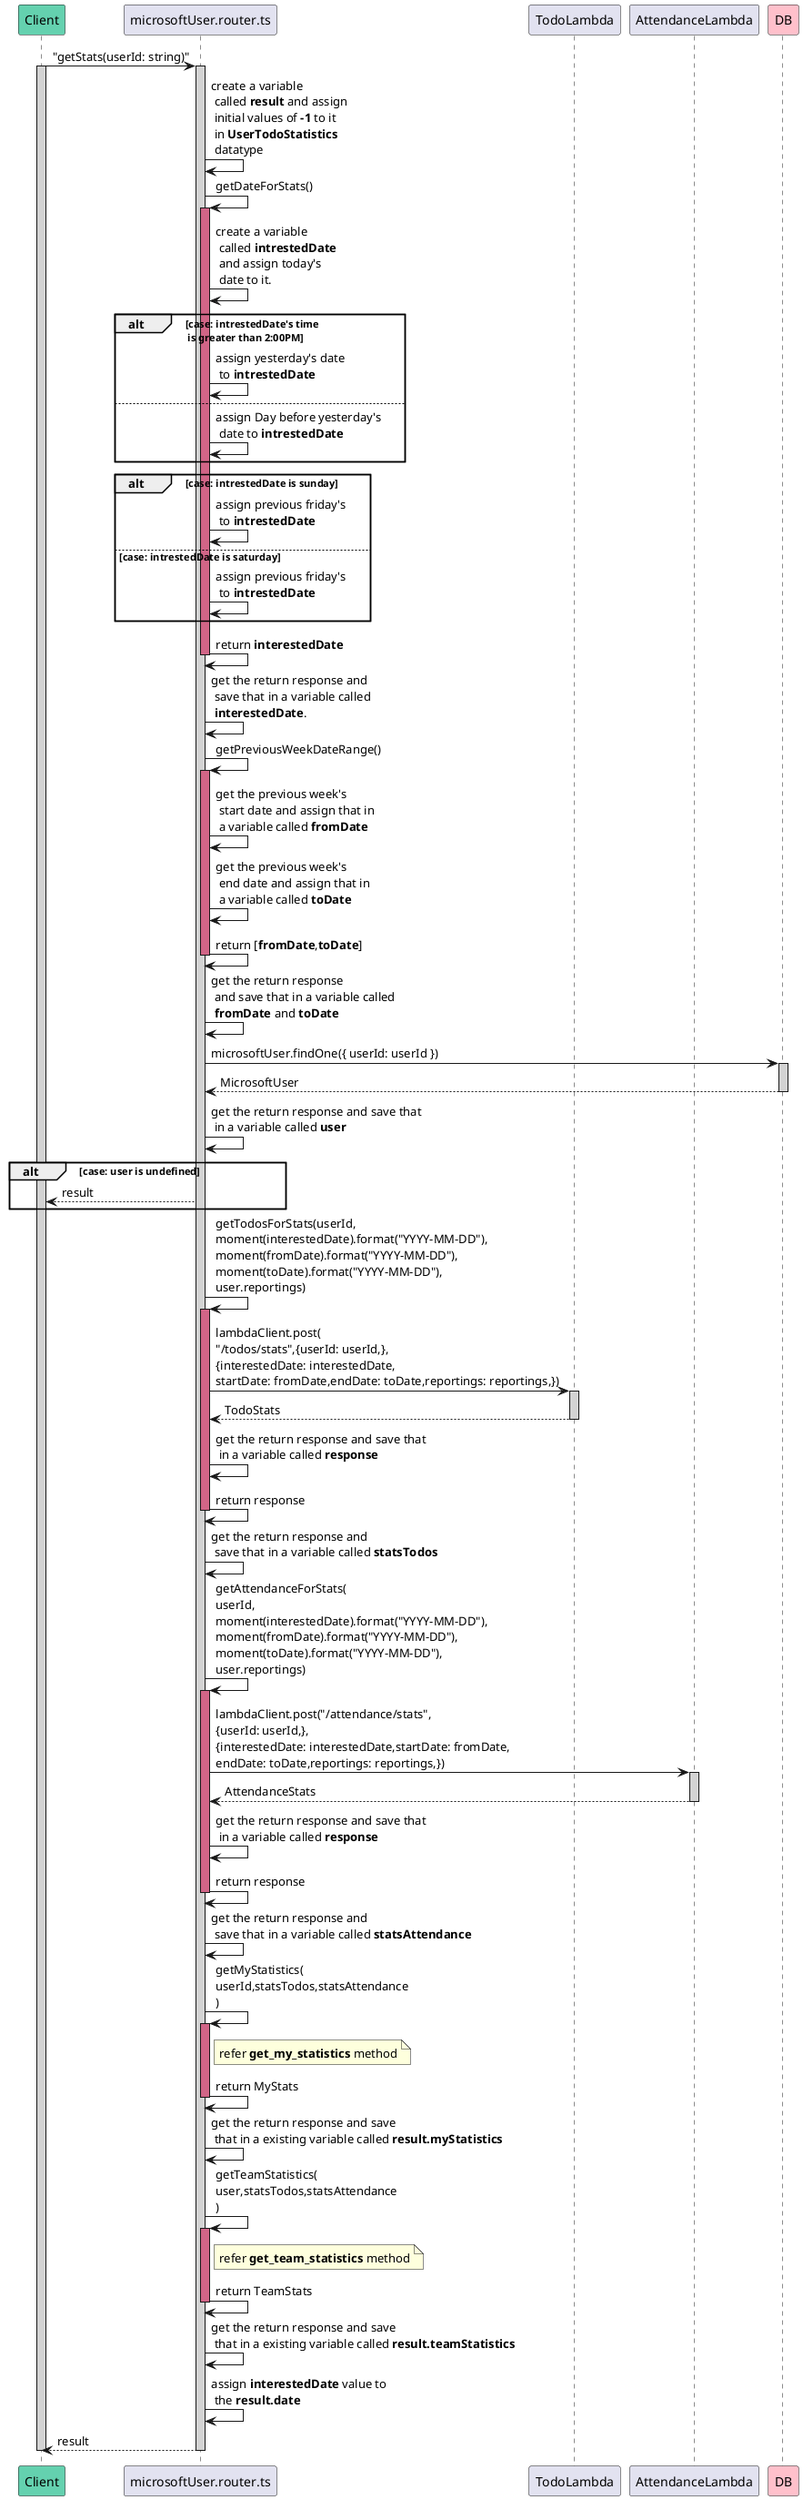 @startuml get stats method
participant Client #64D1AF
participant microsoftUser.router.ts
participant TodoLambda
participant AttendanceLambda
participant DB #FFC0CB

Client -> microsoftUser.router.ts : "getStats(userId: string)"
activate Client #D3D3D3
    activate microsoftUser.router.ts #D3D3D3
        microsoftUser.router.ts -> microsoftUser.router.ts : create a variable\n called **result** and assign\n initial values of **-1** to it\n in **UserTodoStatistics**\n datatype
        microsoftUser.router.ts -> microsoftUser.router.ts : getDateForStats()
        activate microsoftUser.router.ts #D16587
            microsoftUser.router.ts -> microsoftUser.router.ts :create a variable\n called **intrestedDate**\n and assign today's\n date to it.
            alt case: **intrestedDate's** time\n is greater than 2:00PM
                microsoftUser.router.ts -> microsoftUser.router.ts : assign yesterday's date\n to **intrestedDate**
            else 
                microsoftUser.router.ts -> microsoftUser.router.ts : assign Day before yesterday's\n date to **intrestedDate**
            end
            alt case: **intrestedDate** is sunday
                microsoftUser.router.ts -> microsoftUser.router.ts : assign previous friday's\n to **intrestedDate**
            else case: **intrestedDate** is saturday
                microsoftUser.router.ts -> microsoftUser.router.ts : assign previous friday's\n to **intrestedDate**
            end
            microsoftUser.router.ts -> microsoftUser.router.ts: return **interestedDate**
        deactivate microsoftUser.router.ts
        microsoftUser.router.ts -> microsoftUser.router.ts : get the return response and\n save that in a variable called\n **interestedDate**.
        microsoftUser.router.ts -> microsoftUser.router.ts : getPreviousWeekDateRange()
        activate microsoftUser.router.ts #D16587
            microsoftUser.router.ts -> microsoftUser.router.ts : get the previous week's\n start date and assign that in\n a variable called **fromDate**
            microsoftUser.router.ts -> microsoftUser.router.ts : get the previous week's\n end date and assign that in\n a variable called **toDate**
            microsoftUser.router.ts -> microsoftUser.router.ts : return [**fromDate**,**toDate**]
        deactivate microsoftUser.router.ts
        microsoftUser.router.ts -> microsoftUser.router.ts : get the return response\n and save that in a variable called\n **fromDate** and **toDate**
        microsoftUser.router.ts -> DB :  microsoftUser.findOne({ userId: userId })
        activate DB #D3D3D3
            microsoftUser.router.ts <-- DB : MicrosoftUser
        deactivate DB 
        microsoftUser.router.ts -> microsoftUser.router.ts : get the return response and save that\n in a variable called **user**
        alt case: **user** is undefined
            Client <-- microsoftUser.router.ts : result
        end
        microsoftUser.router.ts -> microsoftUser.router.ts : getTodosForStats(userId,\nmoment(interestedDate).format("YYYY-MM-DD"),\nmoment(fromDate).format("YYYY-MM-DD"),\nmoment(toDate).format("YYYY-MM-DD"),\nuser.reportings)
        activate microsoftUser.router.ts #D16587
            microsoftUser.router.ts -> TodoLambda : lambdaClient.post(\n"/todos/stats",{userId: userId,},\n{interestedDate: interestedDate,\nstartDate: fromDate,endDate: toDate,reportings: reportings,})
            activate TodoLambda #D3D3D3
                microsoftUser.router.ts <-- TodoLambda : TodoStats
            deactivate TodoLambda
            microsoftUser.router.ts -> microsoftUser.router.ts : get the return response and save that\n in a variable called **response**
            microsoftUser.router.ts -> microsoftUser.router.ts  : return response
        deactivate microsoftUser.router.ts
        microsoftUser.router.ts -> microsoftUser.router.ts : get the return response and\n save that in a variable called **statsTodos**
        microsoftUser.router.ts -> microsoftUser.router.ts : getAttendanceForStats(\nuserId,\nmoment(interestedDate).format("YYYY-MM-DD"),\nmoment(fromDate).format("YYYY-MM-DD"),\nmoment(toDate).format("YYYY-MM-DD"),\nuser.reportings)
        activate microsoftUser.router.ts #D16587
            microsoftUser.router.ts -> AttendanceLambda : lambdaClient.post("/attendance/stats",\n{userId: userId,},\n{interestedDate: interestedDate,startDate: fromDate,\nendDate: toDate,reportings: reportings,})
            activate AttendanceLambda #D3D3D3
                microsoftUser.router.ts <-- AttendanceLambda : AttendanceStats
            deactivate AttendanceLambda
            microsoftUser.router.ts -> microsoftUser.router.ts : get the return response and save that\n in a variable called **response**
            microsoftUser.router.ts -> microsoftUser.router.ts  : return response
        deactivate microsoftUser.router.ts
        microsoftUser.router.ts -> microsoftUser.router.ts : get the return response and\n save that in a variable called **statsAttendance** 
        microsoftUser.router.ts -> microsoftUser.router.ts : getMyStatistics(\nuserId,statsTodos,statsAttendance\n)
        activate microsoftUser.router.ts #D16587
            note right of microsoftUser.router.ts : refer **get_my_statistics** method
            microsoftUser.router.ts -> microsoftUser.router.ts : return MyStats
        deactivate microsoftUser.router.ts
        microsoftUser.router.ts -> microsoftUser.router.ts : get the return response and save\n that in a existing variable called **result.myStatistics**
        microsoftUser.router.ts -> microsoftUser.router.ts : getTeamStatistics(\nuser,statsTodos,statsAttendance\n)
        activate microsoftUser.router.ts #D16587
            note right of microsoftUser.router.ts : refer **get_team_statistics** method
            microsoftUser.router.ts -> microsoftUser.router.ts : return TeamStats
        deactivate microsoftUser.router.ts
        microsoftUser.router.ts -> microsoftUser.router.ts : get the return response and save\n that in a existing variable called **result.teamStatistics**
        microsoftUser.router.ts -> microsoftUser.router.ts : assign **interestedDate** value to\n the **result.date**
        Client <-- microsoftUser.router.ts : result
    deactivate microsoftUser.router.ts
deactivate Client
@enduml